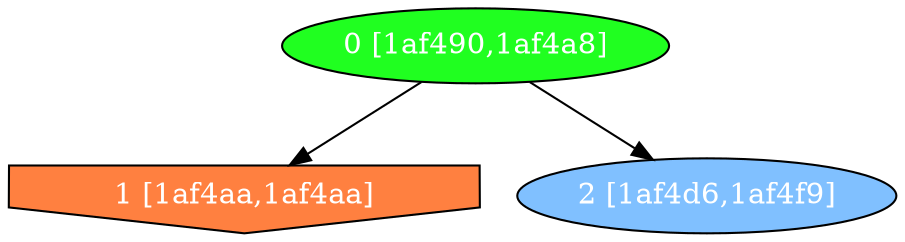 diGraph libnss3{
	libnss3_0  [style=filled fillcolor="#20FF20" fontcolor="#ffffff" shape=oval label="0 [1af490,1af4a8]"]
	libnss3_1  [style=filled fillcolor="#FF8040" fontcolor="#ffffff" shape=invhouse label="1 [1af4aa,1af4aa]"]
	libnss3_2  [style=filled fillcolor="#80C0FF" fontcolor="#ffffff" shape=oval label="2 [1af4d6,1af4f9]"]

	libnss3_0 -> libnss3_1
	libnss3_0 -> libnss3_2
}